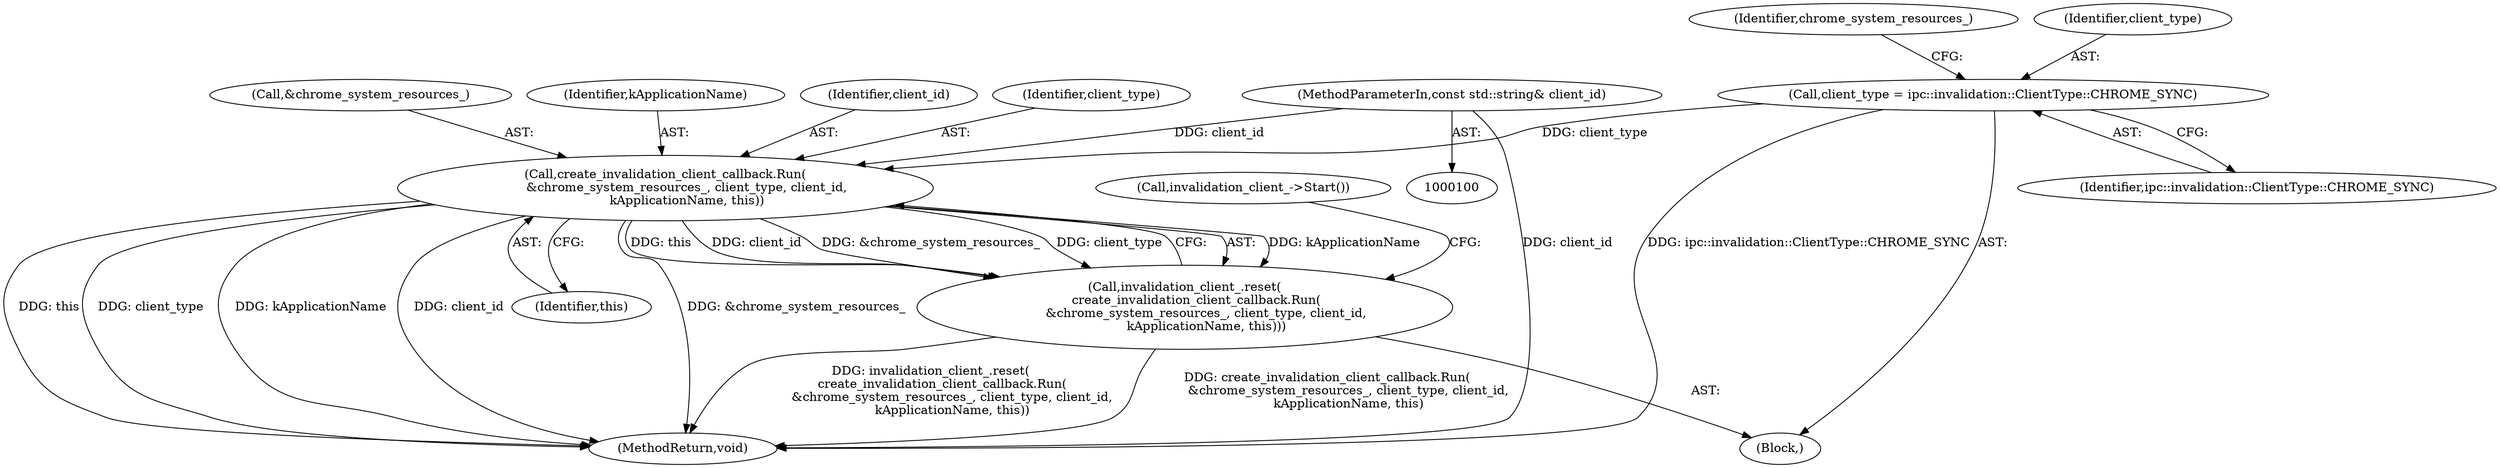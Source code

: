digraph "0_Chrome_8a50f99c25fb70ff43aaa82b6f9569db383f0ca8_8@API" {
"1000173" [label="(Call,create_invalidation_client_callback.Run(\n           &chrome_system_resources_, client_type, client_id,\n           kApplicationName, this))"];
"1000169" [label="(Call,client_type = ipc::invalidation::ClientType::CHROME_SYNC)"];
"1000102" [label="(MethodParameterIn,const std::string& client_id)"];
"1000172" [label="(Call,invalidation_client_.reset(\n      create_invalidation_client_callback.Run(\n           &chrome_system_resources_, client_type, client_id,\n           kApplicationName, this)))"];
"1000102" [label="(MethodParameterIn,const std::string& client_id)"];
"1000173" [label="(Call,create_invalidation_client_callback.Run(\n           &chrome_system_resources_, client_type, client_id,\n           kApplicationName, this))"];
"1000177" [label="(Identifier,client_id)"];
"1000176" [label="(Identifier,client_type)"];
"1000175" [label="(Identifier,chrome_system_resources_)"];
"1000174" [label="(Call,&chrome_system_resources_)"];
"1000172" [label="(Call,invalidation_client_.reset(\n      create_invalidation_client_callback.Run(\n           &chrome_system_resources_, client_type, client_id,\n           kApplicationName, this)))"];
"1000170" [label="(Identifier,client_type)"];
"1000180" [label="(Call,invalidation_client_->Start())"];
"1000179" [label="(Identifier,this)"];
"1000171" [label="(Identifier,ipc::invalidation::ClientType::CHROME_SYNC)"];
"1000169" [label="(Call,client_type = ipc::invalidation::ClientType::CHROME_SYNC)"];
"1000108" [label="(Block,)"];
"1000184" [label="(MethodReturn,void)"];
"1000178" [label="(Identifier,kApplicationName)"];
"1000173" -> "1000172"  [label="AST: "];
"1000173" -> "1000179"  [label="CFG: "];
"1000174" -> "1000173"  [label="AST: "];
"1000176" -> "1000173"  [label="AST: "];
"1000177" -> "1000173"  [label="AST: "];
"1000178" -> "1000173"  [label="AST: "];
"1000179" -> "1000173"  [label="AST: "];
"1000172" -> "1000173"  [label="CFG: "];
"1000173" -> "1000184"  [label="DDG: client_type"];
"1000173" -> "1000184"  [label="DDG: kApplicationName"];
"1000173" -> "1000184"  [label="DDG: this"];
"1000173" -> "1000184"  [label="DDG: client_id"];
"1000173" -> "1000184"  [label="DDG: &chrome_system_resources_"];
"1000173" -> "1000172"  [label="DDG: kApplicationName"];
"1000173" -> "1000172"  [label="DDG: this"];
"1000173" -> "1000172"  [label="DDG: client_id"];
"1000173" -> "1000172"  [label="DDG: &chrome_system_resources_"];
"1000173" -> "1000172"  [label="DDG: client_type"];
"1000169" -> "1000173"  [label="DDG: client_type"];
"1000102" -> "1000173"  [label="DDG: client_id"];
"1000169" -> "1000108"  [label="AST: "];
"1000169" -> "1000171"  [label="CFG: "];
"1000170" -> "1000169"  [label="AST: "];
"1000171" -> "1000169"  [label="AST: "];
"1000175" -> "1000169"  [label="CFG: "];
"1000169" -> "1000184"  [label="DDG: ipc::invalidation::ClientType::CHROME_SYNC"];
"1000102" -> "1000100"  [label="AST: "];
"1000102" -> "1000184"  [label="DDG: client_id"];
"1000172" -> "1000108"  [label="AST: "];
"1000180" -> "1000172"  [label="CFG: "];
"1000172" -> "1000184"  [label="DDG: invalidation_client_.reset(\n      create_invalidation_client_callback.Run(\n           &chrome_system_resources_, client_type, client_id,\n           kApplicationName, this))"];
"1000172" -> "1000184"  [label="DDG: create_invalidation_client_callback.Run(\n           &chrome_system_resources_, client_type, client_id,\n           kApplicationName, this)"];
}
